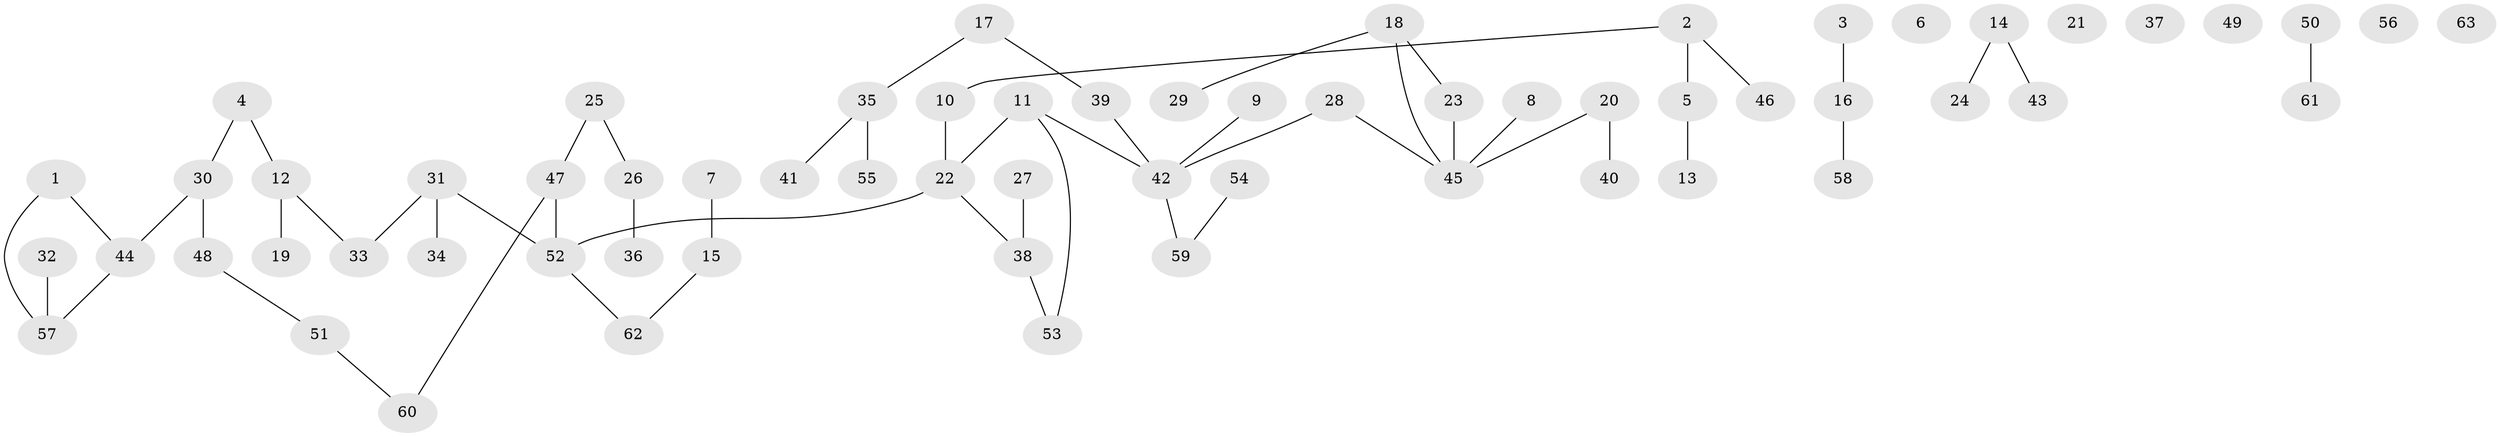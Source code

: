 // Generated by graph-tools (version 1.1) at 2025/33/03/09/25 02:33:31]
// undirected, 63 vertices, 57 edges
graph export_dot {
graph [start="1"]
  node [color=gray90,style=filled];
  1;
  2;
  3;
  4;
  5;
  6;
  7;
  8;
  9;
  10;
  11;
  12;
  13;
  14;
  15;
  16;
  17;
  18;
  19;
  20;
  21;
  22;
  23;
  24;
  25;
  26;
  27;
  28;
  29;
  30;
  31;
  32;
  33;
  34;
  35;
  36;
  37;
  38;
  39;
  40;
  41;
  42;
  43;
  44;
  45;
  46;
  47;
  48;
  49;
  50;
  51;
  52;
  53;
  54;
  55;
  56;
  57;
  58;
  59;
  60;
  61;
  62;
  63;
  1 -- 44;
  1 -- 57;
  2 -- 5;
  2 -- 10;
  2 -- 46;
  3 -- 16;
  4 -- 12;
  4 -- 30;
  5 -- 13;
  7 -- 15;
  8 -- 45;
  9 -- 42;
  10 -- 22;
  11 -- 22;
  11 -- 42;
  11 -- 53;
  12 -- 19;
  12 -- 33;
  14 -- 24;
  14 -- 43;
  15 -- 62;
  16 -- 58;
  17 -- 35;
  17 -- 39;
  18 -- 23;
  18 -- 29;
  18 -- 45;
  20 -- 40;
  20 -- 45;
  22 -- 38;
  22 -- 52;
  23 -- 45;
  25 -- 26;
  25 -- 47;
  26 -- 36;
  27 -- 38;
  28 -- 42;
  28 -- 45;
  30 -- 44;
  30 -- 48;
  31 -- 33;
  31 -- 34;
  31 -- 52;
  32 -- 57;
  35 -- 41;
  35 -- 55;
  38 -- 53;
  39 -- 42;
  42 -- 59;
  44 -- 57;
  47 -- 52;
  47 -- 60;
  48 -- 51;
  50 -- 61;
  51 -- 60;
  52 -- 62;
  54 -- 59;
}
